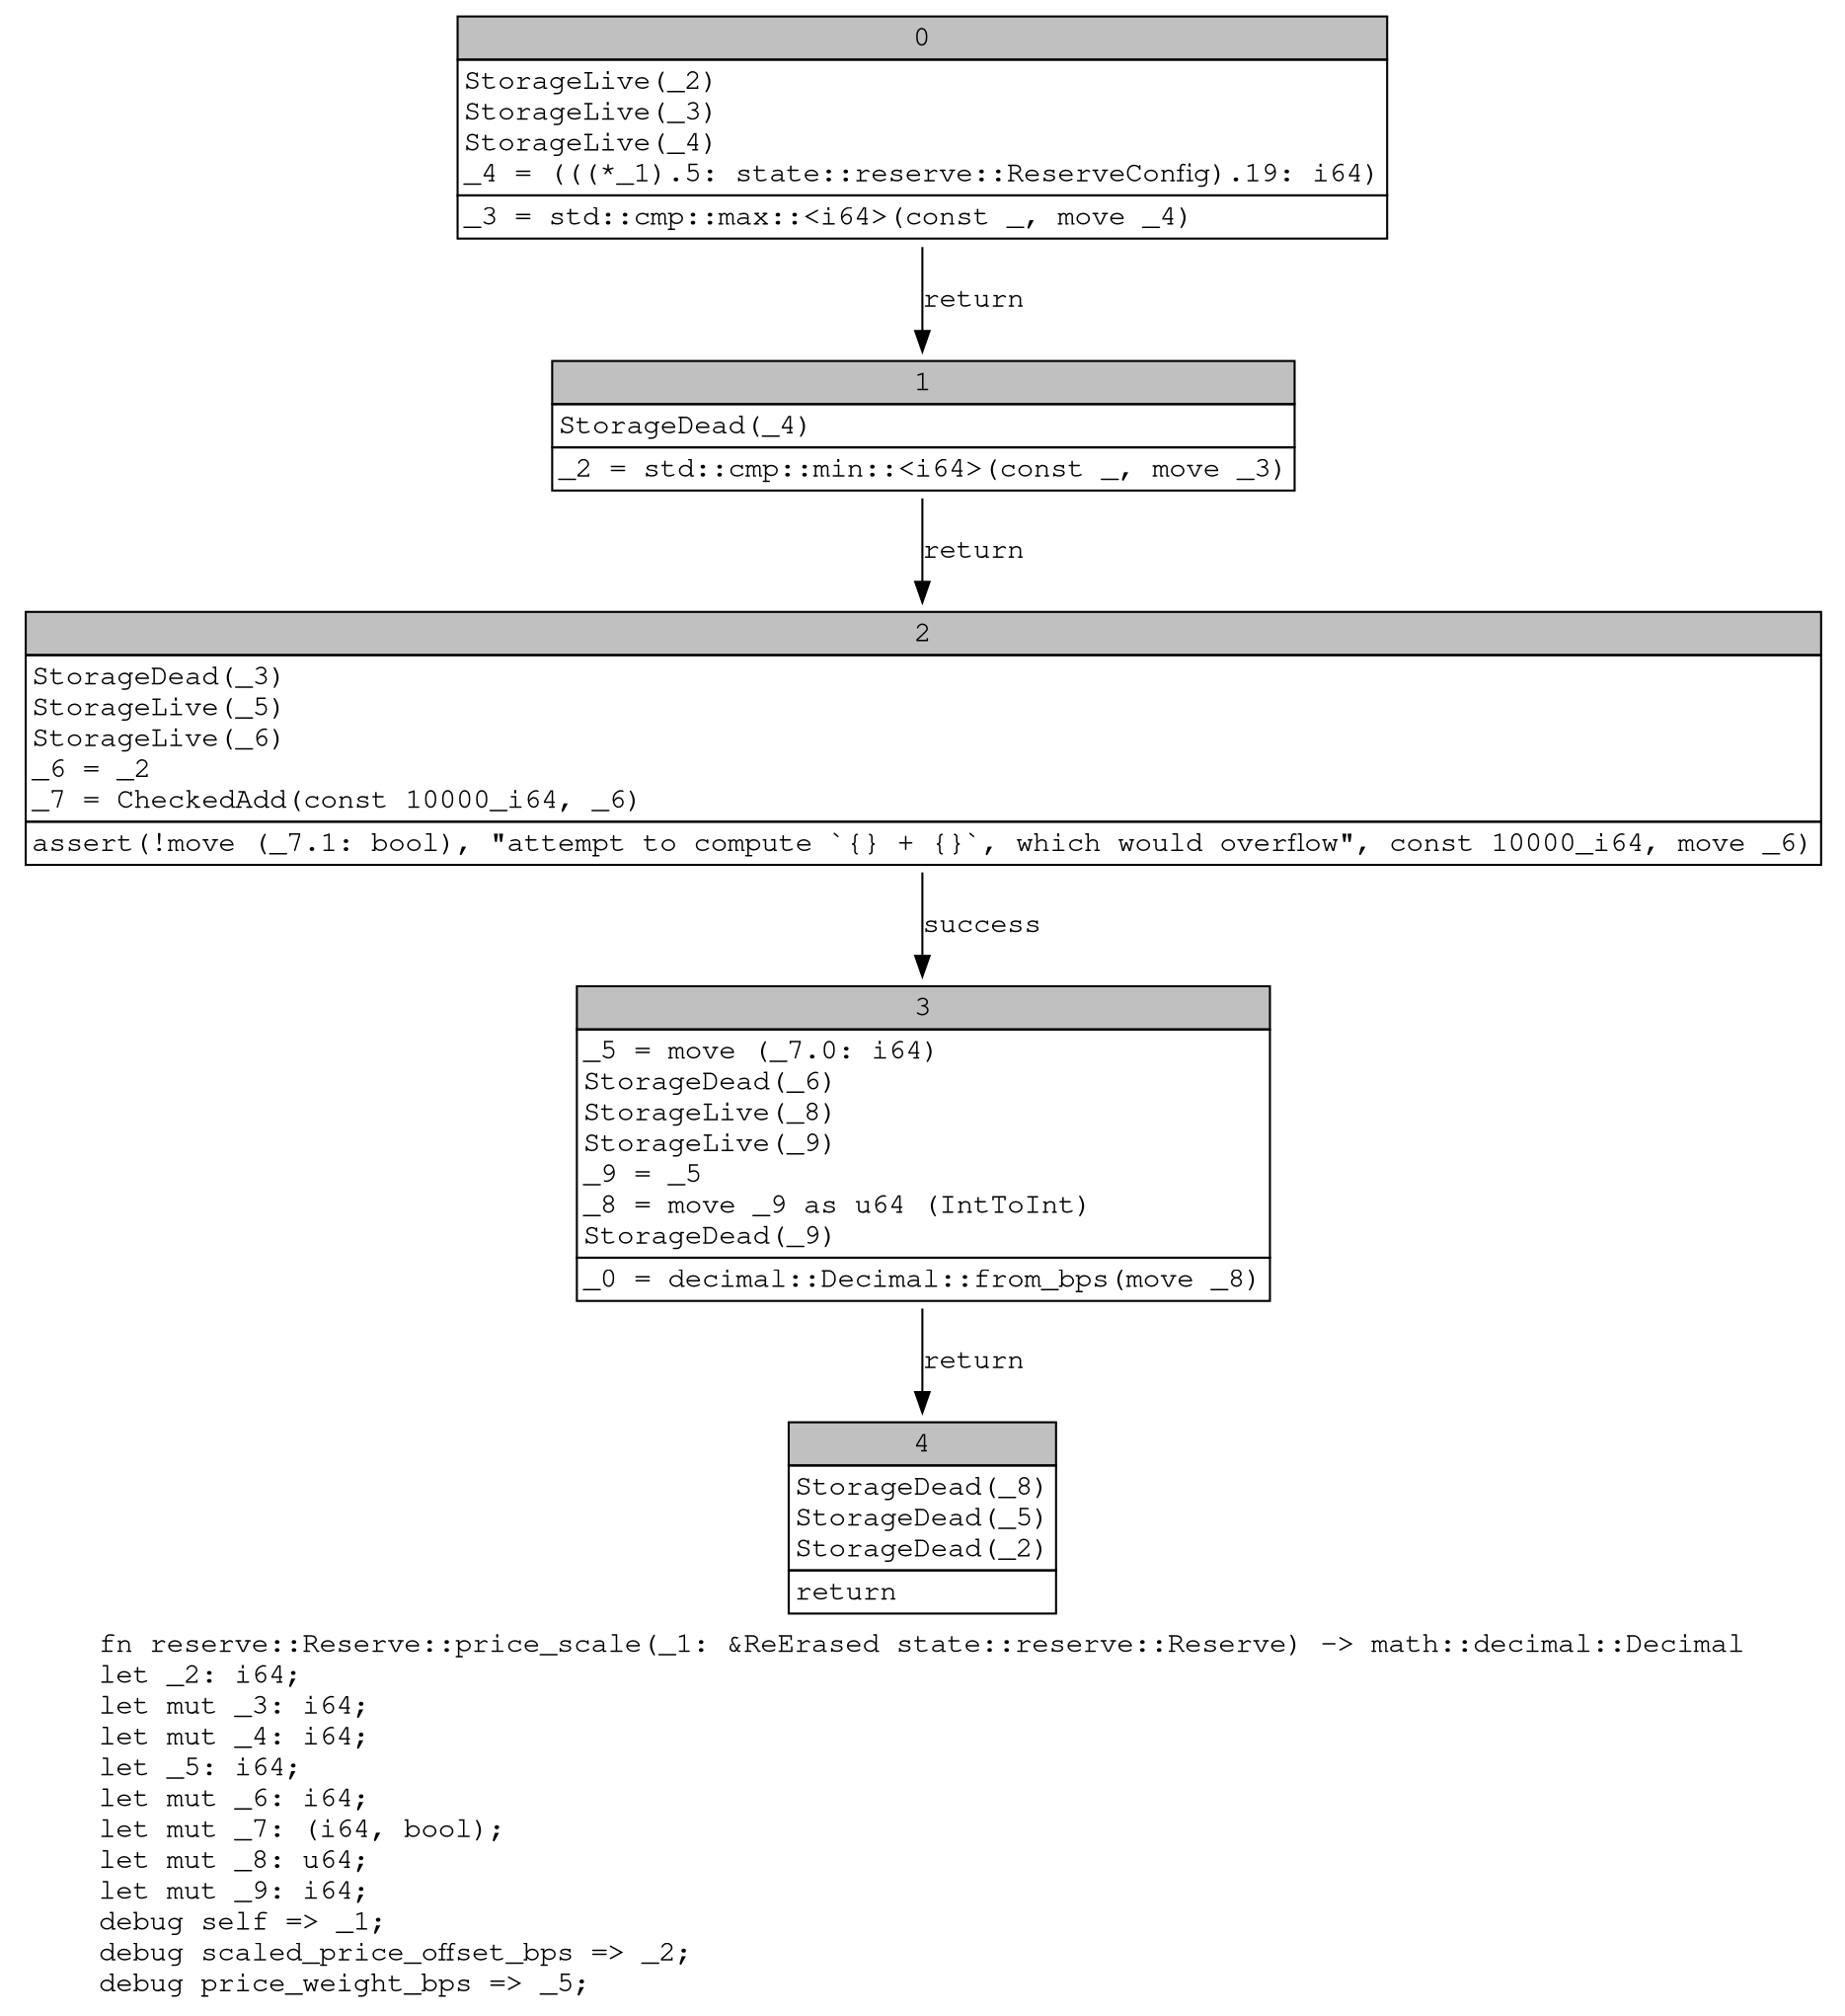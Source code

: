 digraph Mir_0_455 {
    graph [fontname="Courier, monospace"];
    node [fontname="Courier, monospace"];
    edge [fontname="Courier, monospace"];
    label=<fn reserve::Reserve::price_scale(_1: &amp;ReErased state::reserve::Reserve) -&gt; math::decimal::Decimal<br align="left"/>let _2: i64;<br align="left"/>let mut _3: i64;<br align="left"/>let mut _4: i64;<br align="left"/>let _5: i64;<br align="left"/>let mut _6: i64;<br align="left"/>let mut _7: (i64, bool);<br align="left"/>let mut _8: u64;<br align="left"/>let mut _9: i64;<br align="left"/>debug self =&gt; _1;<br align="left"/>debug scaled_price_offset_bps =&gt; _2;<br align="left"/>debug price_weight_bps =&gt; _5;<br align="left"/>>;
    bb0__0_455 [shape="none", label=<<table border="0" cellborder="1" cellspacing="0"><tr><td bgcolor="gray" align="center" colspan="1">0</td></tr><tr><td align="left" balign="left">StorageLive(_2)<br/>StorageLive(_3)<br/>StorageLive(_4)<br/>_4 = (((*_1).5: state::reserve::ReserveConfig).19: i64)<br/></td></tr><tr><td align="left">_3 = std::cmp::max::&lt;i64&gt;(const _, move _4)</td></tr></table>>];
    bb1__0_455 [shape="none", label=<<table border="0" cellborder="1" cellspacing="0"><tr><td bgcolor="gray" align="center" colspan="1">1</td></tr><tr><td align="left" balign="left">StorageDead(_4)<br/></td></tr><tr><td align="left">_2 = std::cmp::min::&lt;i64&gt;(const _, move _3)</td></tr></table>>];
    bb2__0_455 [shape="none", label=<<table border="0" cellborder="1" cellspacing="0"><tr><td bgcolor="gray" align="center" colspan="1">2</td></tr><tr><td align="left" balign="left">StorageDead(_3)<br/>StorageLive(_5)<br/>StorageLive(_6)<br/>_6 = _2<br/>_7 = CheckedAdd(const 10000_i64, _6)<br/></td></tr><tr><td align="left">assert(!move (_7.1: bool), &quot;attempt to compute `{} + {}`, which would overflow&quot;, const 10000_i64, move _6)</td></tr></table>>];
    bb3__0_455 [shape="none", label=<<table border="0" cellborder="1" cellspacing="0"><tr><td bgcolor="gray" align="center" colspan="1">3</td></tr><tr><td align="left" balign="left">_5 = move (_7.0: i64)<br/>StorageDead(_6)<br/>StorageLive(_8)<br/>StorageLive(_9)<br/>_9 = _5<br/>_8 = move _9 as u64 (IntToInt)<br/>StorageDead(_9)<br/></td></tr><tr><td align="left">_0 = decimal::Decimal::from_bps(move _8)</td></tr></table>>];
    bb4__0_455 [shape="none", label=<<table border="0" cellborder="1" cellspacing="0"><tr><td bgcolor="gray" align="center" colspan="1">4</td></tr><tr><td align="left" balign="left">StorageDead(_8)<br/>StorageDead(_5)<br/>StorageDead(_2)<br/></td></tr><tr><td align="left">return</td></tr></table>>];
    bb0__0_455 -> bb1__0_455 [label="return"];
    bb1__0_455 -> bb2__0_455 [label="return"];
    bb2__0_455 -> bb3__0_455 [label="success"];
    bb3__0_455 -> bb4__0_455 [label="return"];
}
